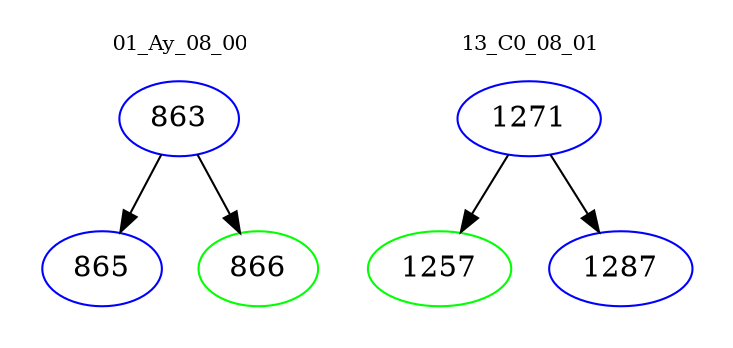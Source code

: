 digraph{
subgraph cluster_0 {
color = white
label = "01_Ay_08_00";
fontsize=10;
T0_863 [label="863", color="blue"]
T0_863 -> T0_865 [color="black"]
T0_865 [label="865", color="blue"]
T0_863 -> T0_866 [color="black"]
T0_866 [label="866", color="green"]
}
subgraph cluster_1 {
color = white
label = "13_C0_08_01";
fontsize=10;
T1_1271 [label="1271", color="blue"]
T1_1271 -> T1_1257 [color="black"]
T1_1257 [label="1257", color="green"]
T1_1271 -> T1_1287 [color="black"]
T1_1287 [label="1287", color="blue"]
}
}
